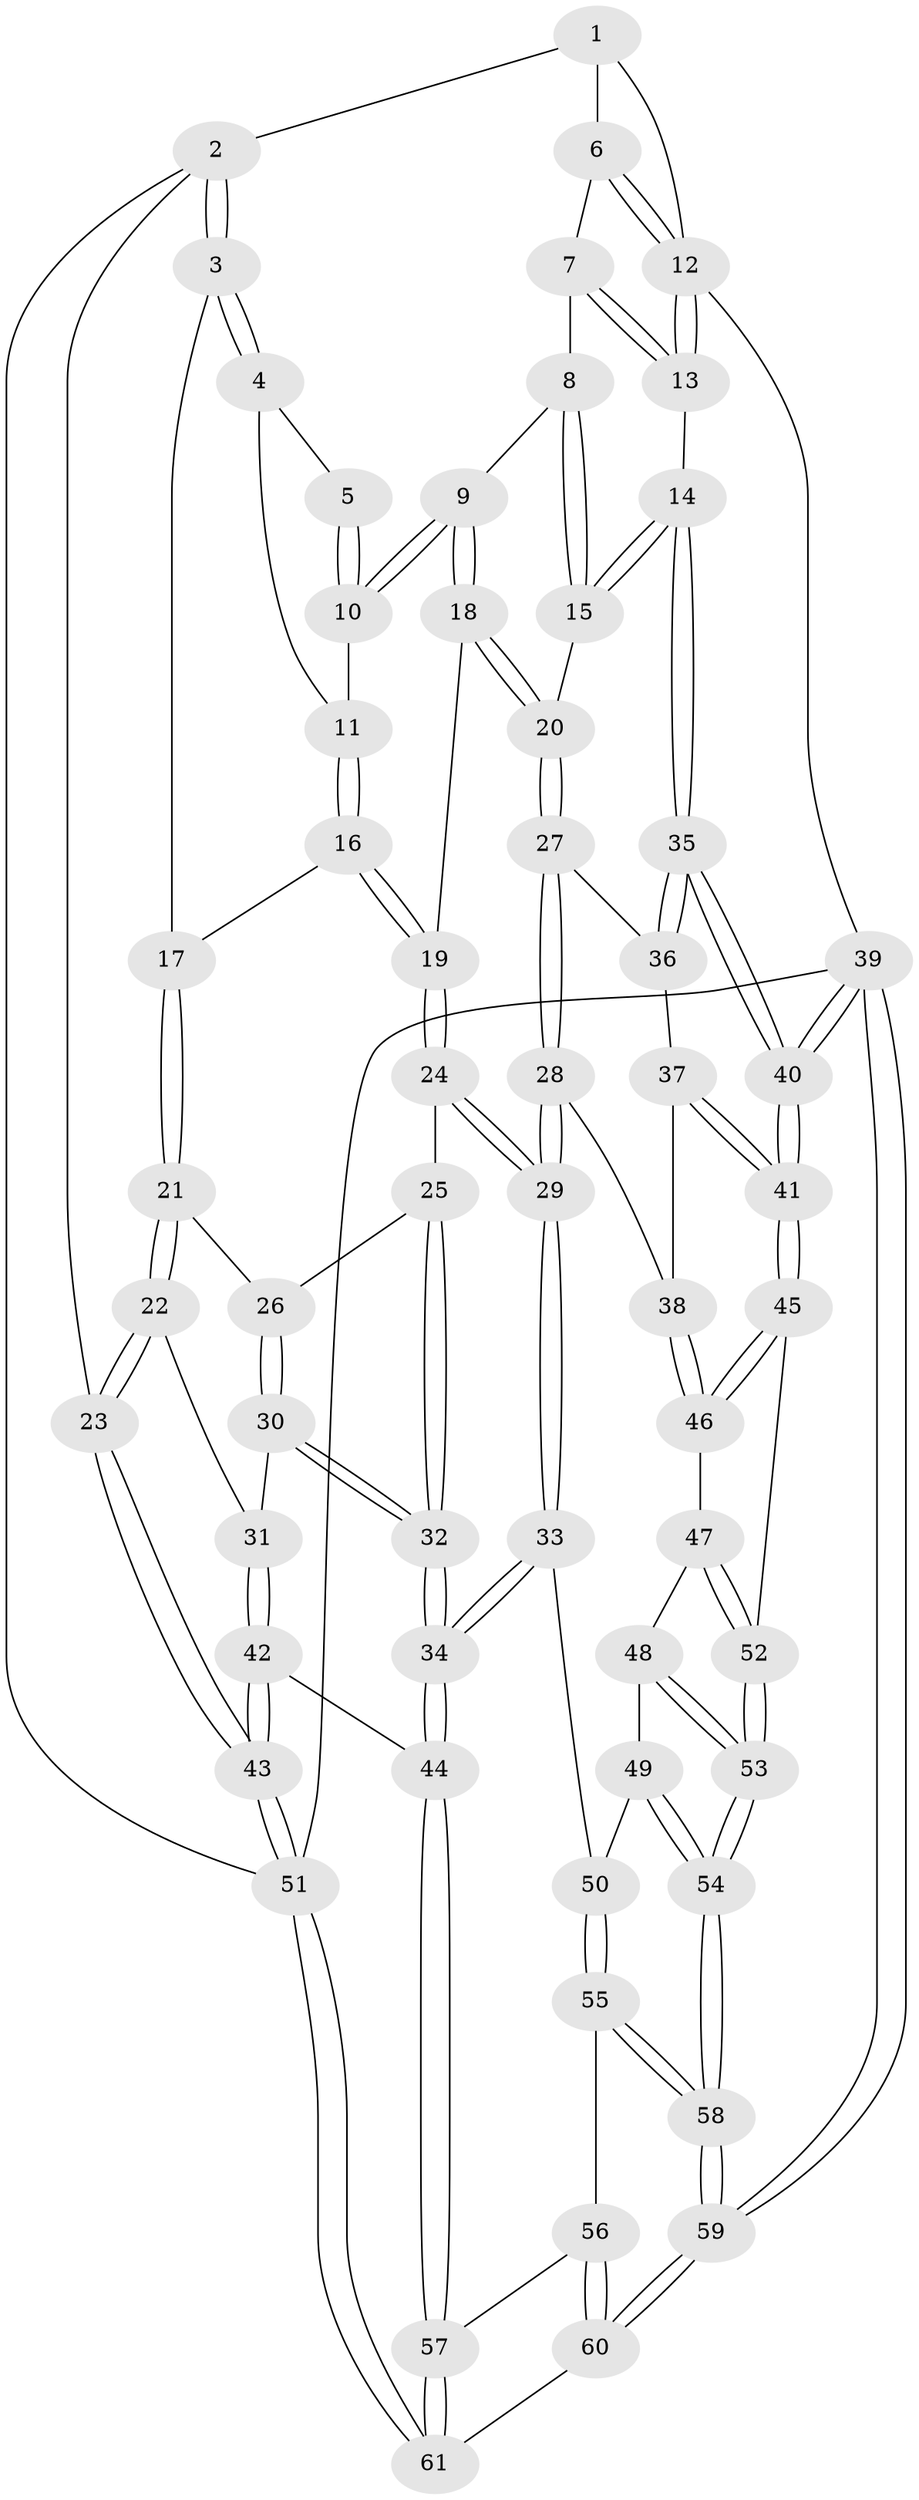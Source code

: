 // coarse degree distribution, {2: 0.10810810810810811, 4: 0.40540540540540543, 3: 0.4864864864864865}
// Generated by graph-tools (version 1.1) at 2025/38/03/04/25 23:38:35]
// undirected, 61 vertices, 149 edges
graph export_dot {
  node [color=gray90,style=filled];
  1 [pos="+0.37145319665120774+0"];
  2 [pos="+0+0.14685477620690474"];
  3 [pos="+0.02118075568868893+0.175427354381155"];
  4 [pos="+0.25741850267077304+0.09394373525108562"];
  5 [pos="+0.3706200116302609+0"];
  6 [pos="+0.7482209226619143+0"];
  7 [pos="+0.7391717119878695+0"];
  8 [pos="+0.7189377525007313+0.10595900743068261"];
  9 [pos="+0.6654865340336612+0.15302900029460464"];
  10 [pos="+0.42935570471845275+0.16935246992527186"];
  11 [pos="+0.40611117089659515+0.19403879835747778"];
  12 [pos="+1+0"];
  13 [pos="+1+0.27603695362805997"];
  14 [pos="+1+0.32712533236515035"];
  15 [pos="+0.940125569516745+0.3023747552578977"];
  16 [pos="+0.3967601169131183+0.21170145149882172"];
  17 [pos="+0.33034093347001775+0.30727749709639196"];
  18 [pos="+0.6236833067377797+0.3657404289179984"];
  19 [pos="+0.6147265418142082+0.37088570832621426"];
  20 [pos="+0.7709008523570126+0.4571238017296643"];
  21 [pos="+0.33831150192421916+0.3473186848728478"];
  22 [pos="+0.2273353084869131+0.5125905815033631"];
  23 [pos="+0.05726907697423944+0.5600286577678801"];
  24 [pos="+0.542884008104368+0.4258270167716109"];
  25 [pos="+0.5070782817955508+0.43456537350802565"];
  26 [pos="+0.44665427396380747+0.41425640007830444"];
  27 [pos="+0.7725034710139806+0.5027059979545607"];
  28 [pos="+0.7230875953953343+0.6095447374213164"];
  29 [pos="+0.6791964228276098+0.650450115031207"];
  30 [pos="+0.3683859725790363+0.5961767478321468"];
  31 [pos="+0.3027450523274231+0.5745856557359436"];
  32 [pos="+0.4741108747436545+0.6737988641129325"];
  33 [pos="+0.6721141529825603+0.6635551207829266"];
  34 [pos="+0.4922838125459712+0.709218510701224"];
  35 [pos="+1+0.5248376841877705"];
  36 [pos="+0.860140188404799+0.5353674238707599"];
  37 [pos="+0.8916142862480944+0.6147896930830286"];
  38 [pos="+0.7898283661001626+0.6295934318410099"];
  39 [pos="+1+1"];
  40 [pos="+1+0.7130824703638876"];
  41 [pos="+1+0.7103165017022033"];
  42 [pos="+0.2651572598806885+0.8102436065167621"];
  43 [pos="+0+1"];
  44 [pos="+0.47719625292776424+0.7403648216039361"];
  45 [pos="+1+0.7160913038223777"];
  46 [pos="+0.912128967728649+0.7119799870147084"];
  47 [pos="+0.8080778526177511+0.7506013506776504"];
  48 [pos="+0.7565725326537922+0.7479762642942097"];
  49 [pos="+0.7300114945168457+0.7435411054096198"];
  50 [pos="+0.7145451947507325+0.7336354677502994"];
  51 [pos="+0+1"];
  52 [pos="+0.8613012352486723+0.8172993396087149"];
  53 [pos="+0.8490341910372786+0.8514472125972211"];
  54 [pos="+0.8295451452375786+0.9893768206469636"];
  55 [pos="+0.668376029038416+0.861487461550155"];
  56 [pos="+0.6097356179597848+0.8758650782936193"];
  57 [pos="+0.5077513198901187+0.8412941137932783"];
  58 [pos="+0.8376930376343862+1"];
  59 [pos="+0.8831285312589333+1"];
  60 [pos="+0.6724390065729484+1"];
  61 [pos="+0.42801504587019384+1"];
  1 -- 2;
  1 -- 6;
  1 -- 12;
  2 -- 3;
  2 -- 3;
  2 -- 23;
  2 -- 51;
  3 -- 4;
  3 -- 4;
  3 -- 17;
  4 -- 5;
  4 -- 11;
  5 -- 10;
  5 -- 10;
  6 -- 7;
  6 -- 12;
  6 -- 12;
  7 -- 8;
  7 -- 13;
  7 -- 13;
  8 -- 9;
  8 -- 15;
  8 -- 15;
  9 -- 10;
  9 -- 10;
  9 -- 18;
  9 -- 18;
  10 -- 11;
  11 -- 16;
  11 -- 16;
  12 -- 13;
  12 -- 13;
  12 -- 39;
  13 -- 14;
  14 -- 15;
  14 -- 15;
  14 -- 35;
  14 -- 35;
  15 -- 20;
  16 -- 17;
  16 -- 19;
  16 -- 19;
  17 -- 21;
  17 -- 21;
  18 -- 19;
  18 -- 20;
  18 -- 20;
  19 -- 24;
  19 -- 24;
  20 -- 27;
  20 -- 27;
  21 -- 22;
  21 -- 22;
  21 -- 26;
  22 -- 23;
  22 -- 23;
  22 -- 31;
  23 -- 43;
  23 -- 43;
  24 -- 25;
  24 -- 29;
  24 -- 29;
  25 -- 26;
  25 -- 32;
  25 -- 32;
  26 -- 30;
  26 -- 30;
  27 -- 28;
  27 -- 28;
  27 -- 36;
  28 -- 29;
  28 -- 29;
  28 -- 38;
  29 -- 33;
  29 -- 33;
  30 -- 31;
  30 -- 32;
  30 -- 32;
  31 -- 42;
  31 -- 42;
  32 -- 34;
  32 -- 34;
  33 -- 34;
  33 -- 34;
  33 -- 50;
  34 -- 44;
  34 -- 44;
  35 -- 36;
  35 -- 36;
  35 -- 40;
  35 -- 40;
  36 -- 37;
  37 -- 38;
  37 -- 41;
  37 -- 41;
  38 -- 46;
  38 -- 46;
  39 -- 40;
  39 -- 40;
  39 -- 59;
  39 -- 59;
  39 -- 51;
  40 -- 41;
  40 -- 41;
  41 -- 45;
  41 -- 45;
  42 -- 43;
  42 -- 43;
  42 -- 44;
  43 -- 51;
  43 -- 51;
  44 -- 57;
  44 -- 57;
  45 -- 46;
  45 -- 46;
  45 -- 52;
  46 -- 47;
  47 -- 48;
  47 -- 52;
  47 -- 52;
  48 -- 49;
  48 -- 53;
  48 -- 53;
  49 -- 50;
  49 -- 54;
  49 -- 54;
  50 -- 55;
  50 -- 55;
  51 -- 61;
  51 -- 61;
  52 -- 53;
  52 -- 53;
  53 -- 54;
  53 -- 54;
  54 -- 58;
  54 -- 58;
  55 -- 56;
  55 -- 58;
  55 -- 58;
  56 -- 57;
  56 -- 60;
  56 -- 60;
  57 -- 61;
  57 -- 61;
  58 -- 59;
  58 -- 59;
  59 -- 60;
  59 -- 60;
  60 -- 61;
}
